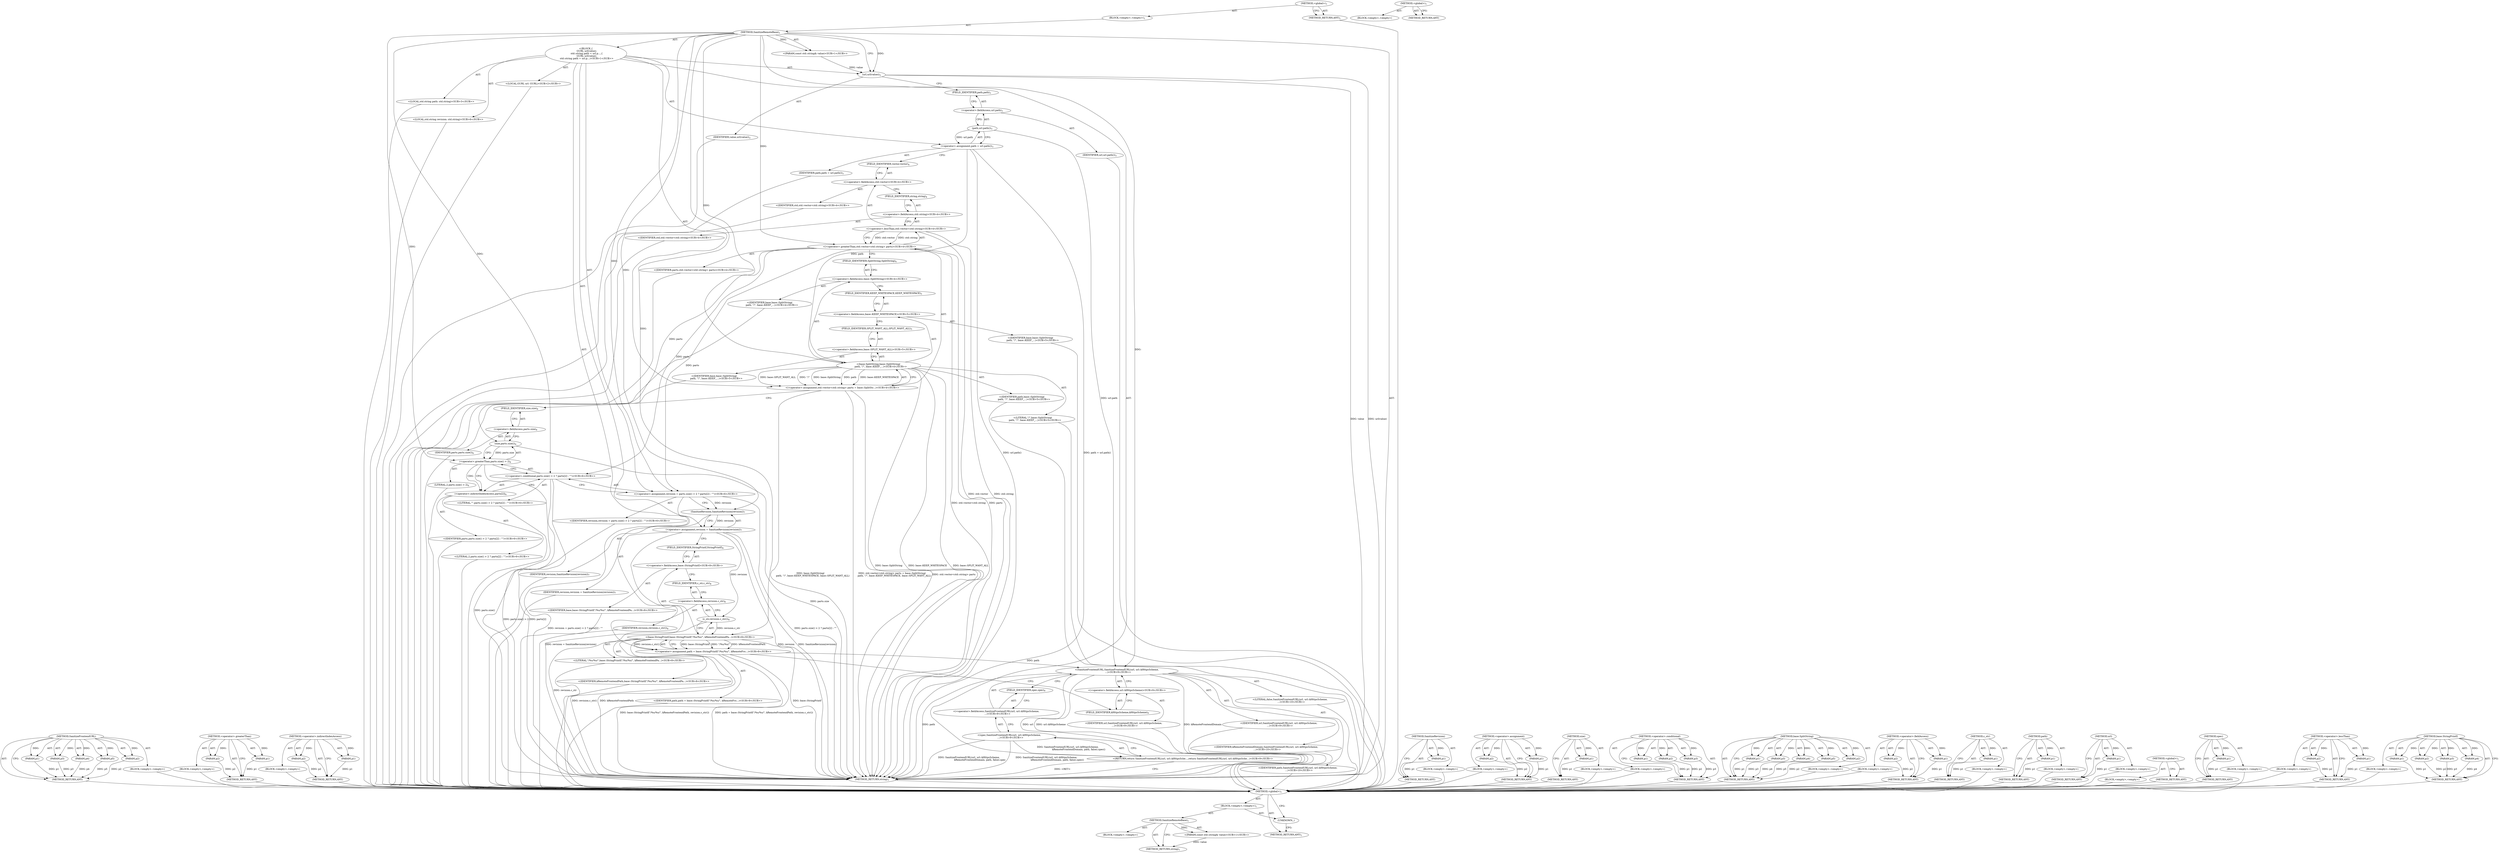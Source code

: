 digraph "&lt;global&gt;" {
vulnerable_186 [label=<(METHOD,SanitizeFrontendURL)>];
vulnerable_187 [label=<(PARAM,p1)>];
vulnerable_188 [label=<(PARAM,p2)>];
vulnerable_189 [label=<(PARAM,p3)>];
vulnerable_190 [label=<(PARAM,p4)>];
vulnerable_191 [label=<(PARAM,p5)>];
vulnerable_192 [label=<(BLOCK,&lt;empty&gt;,&lt;empty&gt;)>];
vulnerable_193 [label=<(METHOD_RETURN,ANY)>];
vulnerable_134 [label=<(METHOD,&lt;operator&gt;.greaterThan)>];
vulnerable_135 [label=<(PARAM,p1)>];
vulnerable_136 [label=<(PARAM,p2)>];
vulnerable_137 [label=<(BLOCK,&lt;empty&gt;,&lt;empty&gt;)>];
vulnerable_138 [label=<(METHOD_RETURN,ANY)>];
vulnerable_162 [label=<(METHOD,&lt;operator&gt;.indirectIndexAccess)>];
vulnerable_163 [label=<(PARAM,p1)>];
vulnerable_164 [label=<(PARAM,p2)>];
vulnerable_165 [label=<(BLOCK,&lt;empty&gt;,&lt;empty&gt;)>];
vulnerable_166 [label=<(METHOD_RETURN,ANY)>];
vulnerable_6 [label=<(METHOD,&lt;global&gt;)<SUB>1</SUB>>];
vulnerable_7 [label=<(BLOCK,&lt;empty&gt;,&lt;empty&gt;)<SUB>1</SUB>>];
vulnerable_8 [label=<(METHOD,SanitizeRemoteBase)<SUB>1</SUB>>];
vulnerable_9 [label="<(PARAM,const std::string&amp; value)<SUB>1</SUB>>"];
vulnerable_10 [label="<(BLOCK,{
  GURL url(value);
  std::string path = url.p...,{
  GURL url(value);
  std::string path = url.p...)<SUB>1</SUB>>"];
vulnerable_11 [label="<(LOCAL,GURL url: GURL)<SUB>2</SUB>>"];
vulnerable_12 [label=<(url,url(value))<SUB>2</SUB>>];
vulnerable_13 [label=<(IDENTIFIER,value,url(value))<SUB>2</SUB>>];
vulnerable_14 [label="<(LOCAL,std.string path: std.string)<SUB>3</SUB>>"];
vulnerable_15 [label=<(&lt;operator&gt;.assignment,path = url.path())<SUB>3</SUB>>];
vulnerable_16 [label=<(IDENTIFIER,path,path = url.path())<SUB>3</SUB>>];
vulnerable_17 [label=<(path,url.path())<SUB>3</SUB>>];
vulnerable_18 [label=<(&lt;operator&gt;.fieldAccess,url.path)<SUB>3</SUB>>];
vulnerable_19 [label=<(IDENTIFIER,url,url.path())<SUB>3</SUB>>];
vulnerable_20 [label=<(FIELD_IDENTIFIER,path,path)<SUB>3</SUB>>];
vulnerable_21 [label="<(&lt;operator&gt;.assignment,std::vector&lt;std::string&gt; parts = base::SplitStr...)<SUB>4</SUB>>"];
vulnerable_22 [label="<(&lt;operator&gt;.greaterThan,std::vector&lt;std::string&gt; parts)<SUB>4</SUB>>"];
vulnerable_23 [label="<(&lt;operator&gt;.lessThan,std::vector&lt;std::string)<SUB>4</SUB>>"];
vulnerable_24 [label="<(&lt;operator&gt;.fieldAccess,std::vector)<SUB>4</SUB>>"];
vulnerable_25 [label="<(IDENTIFIER,std,std::vector&lt;std::string)<SUB>4</SUB>>"];
vulnerable_26 [label=<(FIELD_IDENTIFIER,vector,vector)<SUB>4</SUB>>];
vulnerable_27 [label="<(&lt;operator&gt;.fieldAccess,std::string)<SUB>4</SUB>>"];
vulnerable_28 [label="<(IDENTIFIER,std,std::vector&lt;std::string)<SUB>4</SUB>>"];
vulnerable_29 [label=<(FIELD_IDENTIFIER,string,string)<SUB>4</SUB>>];
vulnerable_30 [label="<(IDENTIFIER,parts,std::vector&lt;std::string&gt; parts)<SUB>4</SUB>>"];
vulnerable_31 [label="<(base.SplitString,base::SplitString(
      path, &quot;/&quot;, base::KEEP_...)<SUB>4</SUB>>"];
vulnerable_32 [label="<(&lt;operator&gt;.fieldAccess,base::SplitString)<SUB>4</SUB>>"];
vulnerable_33 [label="<(IDENTIFIER,base,base::SplitString(
      path, &quot;/&quot;, base::KEEP_...)<SUB>4</SUB>>"];
vulnerable_34 [label=<(FIELD_IDENTIFIER,SplitString,SplitString)<SUB>4</SUB>>];
vulnerable_35 [label="<(IDENTIFIER,path,base::SplitString(
      path, &quot;/&quot;, base::KEEP_...)<SUB>5</SUB>>"];
vulnerable_36 [label="<(LITERAL,&quot;/&quot;,base::SplitString(
      path, &quot;/&quot;, base::KEEP_...)<SUB>5</SUB>>"];
vulnerable_37 [label="<(&lt;operator&gt;.fieldAccess,base::KEEP_WHITESPACE)<SUB>5</SUB>>"];
vulnerable_38 [label="<(IDENTIFIER,base,base::SplitString(
      path, &quot;/&quot;, base::KEEP_...)<SUB>5</SUB>>"];
vulnerable_39 [label=<(FIELD_IDENTIFIER,KEEP_WHITESPACE,KEEP_WHITESPACE)<SUB>5</SUB>>];
vulnerable_40 [label="<(&lt;operator&gt;.fieldAccess,base::SPLIT_WANT_ALL)<SUB>5</SUB>>"];
vulnerable_41 [label="<(IDENTIFIER,base,base::SplitString(
      path, &quot;/&quot;, base::KEEP_...)<SUB>5</SUB>>"];
vulnerable_42 [label=<(FIELD_IDENTIFIER,SPLIT_WANT_ALL,SPLIT_WANT_ALL)<SUB>5</SUB>>];
vulnerable_43 [label="<(LOCAL,std.string revision: std.string)<SUB>6</SUB>>"];
vulnerable_44 [label="<(&lt;operator&gt;.assignment,revision = parts.size() &gt; 2 ? parts[2] : &quot;&quot;)<SUB>6</SUB>>"];
vulnerable_45 [label="<(IDENTIFIER,revision,revision = parts.size() &gt; 2 ? parts[2] : &quot;&quot;)<SUB>6</SUB>>"];
vulnerable_46 [label="<(&lt;operator&gt;.conditional,parts.size() &gt; 2 ? parts[2] : &quot;&quot;)<SUB>6</SUB>>"];
vulnerable_47 [label=<(&lt;operator&gt;.greaterThan,parts.size() &gt; 2)<SUB>6</SUB>>];
vulnerable_48 [label=<(size,parts.size())<SUB>6</SUB>>];
vulnerable_49 [label=<(&lt;operator&gt;.fieldAccess,parts.size)<SUB>6</SUB>>];
vulnerable_50 [label=<(IDENTIFIER,parts,parts.size())<SUB>6</SUB>>];
vulnerable_51 [label=<(FIELD_IDENTIFIER,size,size)<SUB>6</SUB>>];
vulnerable_52 [label=<(LITERAL,2,parts.size() &gt; 2)<SUB>6</SUB>>];
vulnerable_53 [label=<(&lt;operator&gt;.indirectIndexAccess,parts[2])<SUB>6</SUB>>];
vulnerable_54 [label="<(IDENTIFIER,parts,parts.size() &gt; 2 ? parts[2] : &quot;&quot;)<SUB>6</SUB>>"];
vulnerable_55 [label="<(LITERAL,2,parts.size() &gt; 2 ? parts[2] : &quot;&quot;)<SUB>6</SUB>>"];
vulnerable_56 [label="<(LITERAL,&quot;&quot;,parts.size() &gt; 2 ? parts[2] : &quot;&quot;)<SUB>6</SUB>>"];
vulnerable_57 [label=<(&lt;operator&gt;.assignment,revision = SanitizeRevision(revision))<SUB>7</SUB>>];
vulnerable_58 [label=<(IDENTIFIER,revision,revision = SanitizeRevision(revision))<SUB>7</SUB>>];
vulnerable_59 [label=<(SanitizeRevision,SanitizeRevision(revision))<SUB>7</SUB>>];
vulnerable_60 [label=<(IDENTIFIER,revision,SanitizeRevision(revision))<SUB>7</SUB>>];
vulnerable_61 [label="<(&lt;operator&gt;.assignment,path = base::StringPrintf(&quot;/%s/%s/&quot;, kRemoteFro...)<SUB>8</SUB>>"];
vulnerable_62 [label="<(IDENTIFIER,path,path = base::StringPrintf(&quot;/%s/%s/&quot;, kRemoteFro...)<SUB>8</SUB>>"];
vulnerable_63 [label="<(base.StringPrintf,base::StringPrintf(&quot;/%s/%s/&quot;, kRemoteFrontendPa...)<SUB>8</SUB>>"];
vulnerable_64 [label="<(&lt;operator&gt;.fieldAccess,base::StringPrintf)<SUB>8</SUB>>"];
vulnerable_65 [label="<(IDENTIFIER,base,base::StringPrintf(&quot;/%s/%s/&quot;, kRemoteFrontendPa...)<SUB>8</SUB>>"];
vulnerable_66 [label=<(FIELD_IDENTIFIER,StringPrintf,StringPrintf)<SUB>8</SUB>>];
vulnerable_67 [label="<(LITERAL,&quot;/%s/%s/&quot;,base::StringPrintf(&quot;/%s/%s/&quot;, kRemoteFrontendPa...)<SUB>8</SUB>>"];
vulnerable_68 [label="<(IDENTIFIER,kRemoteFrontendPath,base::StringPrintf(&quot;/%s/%s/&quot;, kRemoteFrontendPa...)<SUB>8</SUB>>"];
vulnerable_69 [label=<(c_str,revision.c_str())<SUB>8</SUB>>];
vulnerable_70 [label=<(&lt;operator&gt;.fieldAccess,revision.c_str)<SUB>8</SUB>>];
vulnerable_71 [label=<(IDENTIFIER,revision,revision.c_str())<SUB>8</SUB>>];
vulnerable_72 [label=<(FIELD_IDENTIFIER,c_str,c_str)<SUB>8</SUB>>];
vulnerable_73 [label="<(RETURN,return SanitizeFrontendURL(url, url::kHttpsSche...,return SanitizeFrontendURL(url, url::kHttpsSche...)<SUB>9</SUB>>"];
vulnerable_74 [label="<(spec,SanitizeFrontendURL(url, url::kHttpsScheme,
   ...)<SUB>9</SUB>>"];
vulnerable_75 [label="<(&lt;operator&gt;.fieldAccess,SanitizeFrontendURL(url, url::kHttpsScheme,
   ...)<SUB>9</SUB>>"];
vulnerable_76 [label="<(SanitizeFrontendURL,SanitizeFrontendURL(url, url::kHttpsScheme,
   ...)<SUB>9</SUB>>"];
vulnerable_77 [label="<(IDENTIFIER,url,SanitizeFrontendURL(url, url::kHttpsScheme,
   ...)<SUB>9</SUB>>"];
vulnerable_78 [label="<(&lt;operator&gt;.fieldAccess,url::kHttpsScheme)<SUB>9</SUB>>"];
vulnerable_79 [label="<(IDENTIFIER,url,SanitizeFrontendURL(url, url::kHttpsScheme,
   ...)<SUB>9</SUB>>"];
vulnerable_80 [label=<(FIELD_IDENTIFIER,kHttpsScheme,kHttpsScheme)<SUB>9</SUB>>];
vulnerable_81 [label="<(IDENTIFIER,kRemoteFrontendDomain,SanitizeFrontendURL(url, url::kHttpsScheme,
   ...)<SUB>10</SUB>>"];
vulnerable_82 [label="<(IDENTIFIER,path,SanitizeFrontendURL(url, url::kHttpsScheme,
   ...)<SUB>10</SUB>>"];
vulnerable_83 [label="<(LITERAL,false,SanitizeFrontendURL(url, url::kHttpsScheme,
   ...)<SUB>10</SUB>>"];
vulnerable_84 [label=<(FIELD_IDENTIFIER,spec,spec)<SUB>9</SUB>>];
vulnerable_85 [label=<(METHOD_RETURN,string)<SUB>1</SUB>>];
vulnerable_87 [label=<(METHOD_RETURN,ANY)<SUB>1</SUB>>];
vulnerable_167 [label=<(METHOD,SanitizeRevision)>];
vulnerable_168 [label=<(PARAM,p1)>];
vulnerable_169 [label=<(BLOCK,&lt;empty&gt;,&lt;empty&gt;)>];
vulnerable_170 [label=<(METHOD_RETURN,ANY)>];
vulnerable_120 [label=<(METHOD,&lt;operator&gt;.assignment)>];
vulnerable_121 [label=<(PARAM,p1)>];
vulnerable_122 [label=<(PARAM,p2)>];
vulnerable_123 [label=<(BLOCK,&lt;empty&gt;,&lt;empty&gt;)>];
vulnerable_124 [label=<(METHOD_RETURN,ANY)>];
vulnerable_158 [label=<(METHOD,size)>];
vulnerable_159 [label=<(PARAM,p1)>];
vulnerable_160 [label=<(BLOCK,&lt;empty&gt;,&lt;empty&gt;)>];
vulnerable_161 [label=<(METHOD_RETURN,ANY)>];
vulnerable_152 [label=<(METHOD,&lt;operator&gt;.conditional)>];
vulnerable_153 [label=<(PARAM,p1)>];
vulnerable_154 [label=<(PARAM,p2)>];
vulnerable_155 [label=<(PARAM,p3)>];
vulnerable_156 [label=<(BLOCK,&lt;empty&gt;,&lt;empty&gt;)>];
vulnerable_157 [label=<(METHOD_RETURN,ANY)>];
vulnerable_144 [label=<(METHOD,base.SplitString)>];
vulnerable_145 [label=<(PARAM,p1)>];
vulnerable_146 [label=<(PARAM,p2)>];
vulnerable_147 [label=<(PARAM,p3)>];
vulnerable_148 [label=<(PARAM,p4)>];
vulnerable_149 [label=<(PARAM,p5)>];
vulnerable_150 [label=<(BLOCK,&lt;empty&gt;,&lt;empty&gt;)>];
vulnerable_151 [label=<(METHOD_RETURN,ANY)>];
vulnerable_129 [label=<(METHOD,&lt;operator&gt;.fieldAccess)>];
vulnerable_130 [label=<(PARAM,p1)>];
vulnerable_131 [label=<(PARAM,p2)>];
vulnerable_132 [label=<(BLOCK,&lt;empty&gt;,&lt;empty&gt;)>];
vulnerable_133 [label=<(METHOD_RETURN,ANY)>];
vulnerable_178 [label=<(METHOD,c_str)>];
vulnerable_179 [label=<(PARAM,p1)>];
vulnerable_180 [label=<(BLOCK,&lt;empty&gt;,&lt;empty&gt;)>];
vulnerable_181 [label=<(METHOD_RETURN,ANY)>];
vulnerable_125 [label=<(METHOD,path)>];
vulnerable_126 [label=<(PARAM,p1)>];
vulnerable_127 [label=<(BLOCK,&lt;empty&gt;,&lt;empty&gt;)>];
vulnerable_128 [label=<(METHOD_RETURN,ANY)>];
vulnerable_116 [label=<(METHOD,url)>];
vulnerable_117 [label=<(PARAM,p1)>];
vulnerable_118 [label=<(BLOCK,&lt;empty&gt;,&lt;empty&gt;)>];
vulnerable_119 [label=<(METHOD_RETURN,ANY)>];
vulnerable_110 [label=<(METHOD,&lt;global&gt;)<SUB>1</SUB>>];
vulnerable_111 [label=<(BLOCK,&lt;empty&gt;,&lt;empty&gt;)>];
vulnerable_112 [label=<(METHOD_RETURN,ANY)>];
vulnerable_182 [label=<(METHOD,spec)>];
vulnerable_183 [label=<(PARAM,p1)>];
vulnerable_184 [label=<(BLOCK,&lt;empty&gt;,&lt;empty&gt;)>];
vulnerable_185 [label=<(METHOD_RETURN,ANY)>];
vulnerable_139 [label=<(METHOD,&lt;operator&gt;.lessThan)>];
vulnerable_140 [label=<(PARAM,p1)>];
vulnerable_141 [label=<(PARAM,p2)>];
vulnerable_142 [label=<(BLOCK,&lt;empty&gt;,&lt;empty&gt;)>];
vulnerable_143 [label=<(METHOD_RETURN,ANY)>];
vulnerable_171 [label=<(METHOD,base.StringPrintf)>];
vulnerable_172 [label=<(PARAM,p1)>];
vulnerable_173 [label=<(PARAM,p2)>];
vulnerable_174 [label=<(PARAM,p3)>];
vulnerable_175 [label=<(PARAM,p4)>];
vulnerable_176 [label=<(BLOCK,&lt;empty&gt;,&lt;empty&gt;)>];
vulnerable_177 [label=<(METHOD_RETURN,ANY)>];
fixed_6 [label=<(METHOD,&lt;global&gt;)<SUB>1</SUB>>];
fixed_7 [label=<(BLOCK,&lt;empty&gt;,&lt;empty&gt;)<SUB>1</SUB>>];
fixed_8 [label=<(METHOD,SanitizeRemoteBase)<SUB>1</SUB>>];
fixed_9 [label="<(PARAM,const std::string&amp; value)<SUB>1</SUB>>"];
fixed_10 [label=<(BLOCK,&lt;empty&gt;,&lt;empty&gt;)>];
fixed_11 [label=<(METHOD_RETURN,string)<SUB>1</SUB>>];
fixed_13 [label=<(UNKNOWN,,)>];
fixed_14 [label=<(METHOD_RETURN,ANY)<SUB>1</SUB>>];
fixed_25 [label=<(METHOD,&lt;global&gt;)<SUB>1</SUB>>];
fixed_26 [label=<(BLOCK,&lt;empty&gt;,&lt;empty&gt;)>];
fixed_27 [label=<(METHOD_RETURN,ANY)>];
vulnerable_186 -> vulnerable_187  [key=0, label="AST: "];
vulnerable_186 -> vulnerable_187  [key=1, label="DDG: "];
vulnerable_186 -> vulnerable_192  [key=0, label="AST: "];
vulnerable_186 -> vulnerable_188  [key=0, label="AST: "];
vulnerable_186 -> vulnerable_188  [key=1, label="DDG: "];
vulnerable_186 -> vulnerable_193  [key=0, label="AST: "];
vulnerable_186 -> vulnerable_193  [key=1, label="CFG: "];
vulnerable_186 -> vulnerable_189  [key=0, label="AST: "];
vulnerable_186 -> vulnerable_189  [key=1, label="DDG: "];
vulnerable_186 -> vulnerable_190  [key=0, label="AST: "];
vulnerable_186 -> vulnerable_190  [key=1, label="DDG: "];
vulnerable_186 -> vulnerable_191  [key=0, label="AST: "];
vulnerable_186 -> vulnerable_191  [key=1, label="DDG: "];
vulnerable_187 -> vulnerable_193  [key=0, label="DDG: p1"];
vulnerable_188 -> vulnerable_193  [key=0, label="DDG: p2"];
vulnerable_189 -> vulnerable_193  [key=0, label="DDG: p3"];
vulnerable_190 -> vulnerable_193  [key=0, label="DDG: p4"];
vulnerable_191 -> vulnerable_193  [key=0, label="DDG: p5"];
vulnerable_192 -> fixed_6  [key=0];
vulnerable_193 -> fixed_6  [key=0];
vulnerable_134 -> vulnerable_135  [key=0, label="AST: "];
vulnerable_134 -> vulnerable_135  [key=1, label="DDG: "];
vulnerable_134 -> vulnerable_137  [key=0, label="AST: "];
vulnerable_134 -> vulnerable_136  [key=0, label="AST: "];
vulnerable_134 -> vulnerable_136  [key=1, label="DDG: "];
vulnerable_134 -> vulnerable_138  [key=0, label="AST: "];
vulnerable_134 -> vulnerable_138  [key=1, label="CFG: "];
vulnerable_135 -> vulnerable_138  [key=0, label="DDG: p1"];
vulnerable_136 -> vulnerable_138  [key=0, label="DDG: p2"];
vulnerable_137 -> fixed_6  [key=0];
vulnerable_138 -> fixed_6  [key=0];
vulnerable_162 -> vulnerable_163  [key=0, label="AST: "];
vulnerable_162 -> vulnerable_163  [key=1, label="DDG: "];
vulnerable_162 -> vulnerable_165  [key=0, label="AST: "];
vulnerable_162 -> vulnerable_164  [key=0, label="AST: "];
vulnerable_162 -> vulnerable_164  [key=1, label="DDG: "];
vulnerable_162 -> vulnerable_166  [key=0, label="AST: "];
vulnerable_162 -> vulnerable_166  [key=1, label="CFG: "];
vulnerable_163 -> vulnerable_166  [key=0, label="DDG: p1"];
vulnerable_164 -> vulnerable_166  [key=0, label="DDG: p2"];
vulnerable_165 -> fixed_6  [key=0];
vulnerable_166 -> fixed_6  [key=0];
vulnerable_6 -> vulnerable_7  [key=0, label="AST: "];
vulnerable_6 -> vulnerable_87  [key=0, label="AST: "];
vulnerable_6 -> vulnerable_87  [key=1, label="CFG: "];
vulnerable_7 -> vulnerable_8  [key=0, label="AST: "];
vulnerable_8 -> vulnerable_9  [key=0, label="AST: "];
vulnerable_8 -> vulnerable_9  [key=1, label="DDG: "];
vulnerable_8 -> vulnerable_10  [key=0, label="AST: "];
vulnerable_8 -> vulnerable_85  [key=0, label="AST: "];
vulnerable_8 -> vulnerable_12  [key=0, label="CFG: "];
vulnerable_8 -> vulnerable_12  [key=1, label="DDG: "];
vulnerable_8 -> vulnerable_44  [key=0, label="DDG: "];
vulnerable_8 -> vulnerable_22  [key=0, label="DDG: "];
vulnerable_8 -> vulnerable_31  [key=0, label="DDG: "];
vulnerable_8 -> vulnerable_46  [key=0, label="DDG: "];
vulnerable_8 -> vulnerable_59  [key=0, label="DDG: "];
vulnerable_8 -> vulnerable_63  [key=0, label="DDG: "];
vulnerable_8 -> vulnerable_47  [key=0, label="DDG: "];
vulnerable_8 -> vulnerable_76  [key=0, label="DDG: "];
vulnerable_9 -> vulnerable_12  [key=0, label="DDG: value"];
vulnerable_10 -> vulnerable_11  [key=0, label="AST: "];
vulnerable_10 -> vulnerable_12  [key=0, label="AST: "];
vulnerable_10 -> vulnerable_14  [key=0, label="AST: "];
vulnerable_10 -> vulnerable_15  [key=0, label="AST: "];
vulnerable_10 -> vulnerable_21  [key=0, label="AST: "];
vulnerable_10 -> vulnerable_43  [key=0, label="AST: "];
vulnerable_10 -> vulnerable_44  [key=0, label="AST: "];
vulnerable_10 -> vulnerable_57  [key=0, label="AST: "];
vulnerable_10 -> vulnerable_61  [key=0, label="AST: "];
vulnerable_10 -> vulnerable_73  [key=0, label="AST: "];
vulnerable_11 -> fixed_6  [key=0];
vulnerable_12 -> vulnerable_13  [key=0, label="AST: "];
vulnerable_12 -> vulnerable_20  [key=0, label="CFG: "];
vulnerable_12 -> vulnerable_85  [key=0, label="DDG: value"];
vulnerable_12 -> vulnerable_85  [key=1, label="DDG: url(value)"];
vulnerable_13 -> fixed_6  [key=0];
vulnerable_14 -> fixed_6  [key=0];
vulnerable_15 -> vulnerable_16  [key=0, label="AST: "];
vulnerable_15 -> vulnerable_17  [key=0, label="AST: "];
vulnerable_15 -> vulnerable_26  [key=0, label="CFG: "];
vulnerable_15 -> vulnerable_85  [key=0, label="DDG: url.path()"];
vulnerable_15 -> vulnerable_85  [key=1, label="DDG: path = url.path()"];
vulnerable_15 -> vulnerable_31  [key=0, label="DDG: path"];
vulnerable_16 -> fixed_6  [key=0];
vulnerable_17 -> vulnerable_18  [key=0, label="AST: "];
vulnerable_17 -> vulnerable_15  [key=0, label="CFG: "];
vulnerable_17 -> vulnerable_15  [key=1, label="DDG: url.path"];
vulnerable_17 -> vulnerable_76  [key=0, label="DDG: url.path"];
vulnerable_18 -> vulnerable_19  [key=0, label="AST: "];
vulnerable_18 -> vulnerable_20  [key=0, label="AST: "];
vulnerable_18 -> vulnerable_17  [key=0, label="CFG: "];
vulnerable_19 -> fixed_6  [key=0];
vulnerable_20 -> vulnerable_18  [key=0, label="CFG: "];
vulnerable_21 -> vulnerable_22  [key=0, label="AST: "];
vulnerable_21 -> vulnerable_31  [key=0, label="AST: "];
vulnerable_21 -> vulnerable_51  [key=0, label="CFG: "];
vulnerable_21 -> vulnerable_85  [key=0, label="DDG: std::vector&lt;std::string&gt; parts"];
vulnerable_21 -> vulnerable_85  [key=1, label="DDG: base::SplitString(
      path, &quot;/&quot;, base::KEEP_WHITESPACE, base::SPLIT_WANT_ALL)"];
vulnerable_21 -> vulnerable_85  [key=2, label="DDG: std::vector&lt;std::string&gt; parts = base::SplitString(
      path, &quot;/&quot;, base::KEEP_WHITESPACE, base::SPLIT_WANT_ALL)"];
vulnerable_22 -> vulnerable_23  [key=0, label="AST: "];
vulnerable_22 -> vulnerable_30  [key=0, label="AST: "];
vulnerable_22 -> vulnerable_34  [key=0, label="CFG: "];
vulnerable_22 -> vulnerable_85  [key=0, label="DDG: std::vector&lt;std::string"];
vulnerable_22 -> vulnerable_85  [key=1, label="DDG: parts"];
vulnerable_22 -> vulnerable_44  [key=0, label="DDG: parts"];
vulnerable_22 -> vulnerable_46  [key=0, label="DDG: parts"];
vulnerable_22 -> vulnerable_48  [key=0, label="DDG: parts"];
vulnerable_23 -> vulnerable_24  [key=0, label="AST: "];
vulnerable_23 -> vulnerable_27  [key=0, label="AST: "];
vulnerable_23 -> vulnerable_22  [key=0, label="CFG: "];
vulnerable_23 -> vulnerable_22  [key=1, label="DDG: std::vector"];
vulnerable_23 -> vulnerable_22  [key=2, label="DDG: std::string"];
vulnerable_23 -> vulnerable_85  [key=0, label="DDG: std::vector"];
vulnerable_23 -> vulnerable_85  [key=1, label="DDG: std::string"];
vulnerable_24 -> vulnerable_25  [key=0, label="AST: "];
vulnerable_24 -> vulnerable_26  [key=0, label="AST: "];
vulnerable_24 -> vulnerable_29  [key=0, label="CFG: "];
vulnerable_25 -> fixed_6  [key=0];
vulnerable_26 -> vulnerable_24  [key=0, label="CFG: "];
vulnerable_27 -> vulnerable_28  [key=0, label="AST: "];
vulnerable_27 -> vulnerable_29  [key=0, label="AST: "];
vulnerable_27 -> vulnerable_23  [key=0, label="CFG: "];
vulnerable_28 -> fixed_6  [key=0];
vulnerable_29 -> vulnerable_27  [key=0, label="CFG: "];
vulnerable_30 -> fixed_6  [key=0];
vulnerable_31 -> vulnerable_32  [key=0, label="AST: "];
vulnerable_31 -> vulnerable_35  [key=0, label="AST: "];
vulnerable_31 -> vulnerable_36  [key=0, label="AST: "];
vulnerable_31 -> vulnerable_37  [key=0, label="AST: "];
vulnerable_31 -> vulnerable_40  [key=0, label="AST: "];
vulnerable_31 -> vulnerable_21  [key=0, label="CFG: "];
vulnerable_31 -> vulnerable_21  [key=1, label="DDG: base::SPLIT_WANT_ALL"];
vulnerable_31 -> vulnerable_21  [key=2, label="DDG: &quot;/&quot;"];
vulnerable_31 -> vulnerable_21  [key=3, label="DDG: base::SplitString"];
vulnerable_31 -> vulnerable_21  [key=4, label="DDG: base::KEEP_WHITESPACE"];
vulnerable_31 -> vulnerable_21  [key=5, label="DDG: path"];
vulnerable_31 -> vulnerable_85  [key=0, label="DDG: base::SplitString"];
vulnerable_31 -> vulnerable_85  [key=1, label="DDG: base::KEEP_WHITESPACE"];
vulnerable_31 -> vulnerable_85  [key=2, label="DDG: base::SPLIT_WANT_ALL"];
vulnerable_32 -> vulnerable_33  [key=0, label="AST: "];
vulnerable_32 -> vulnerable_34  [key=0, label="AST: "];
vulnerable_32 -> vulnerable_39  [key=0, label="CFG: "];
vulnerable_33 -> fixed_6  [key=0];
vulnerable_34 -> vulnerable_32  [key=0, label="CFG: "];
vulnerable_35 -> fixed_6  [key=0];
vulnerable_36 -> fixed_6  [key=0];
vulnerable_37 -> vulnerable_38  [key=0, label="AST: "];
vulnerable_37 -> vulnerable_39  [key=0, label="AST: "];
vulnerable_37 -> vulnerable_42  [key=0, label="CFG: "];
vulnerable_38 -> fixed_6  [key=0];
vulnerable_39 -> vulnerable_37  [key=0, label="CFG: "];
vulnerable_40 -> vulnerable_41  [key=0, label="AST: "];
vulnerable_40 -> vulnerable_42  [key=0, label="AST: "];
vulnerable_40 -> vulnerable_31  [key=0, label="CFG: "];
vulnerable_41 -> fixed_6  [key=0];
vulnerable_42 -> vulnerable_40  [key=0, label="CFG: "];
vulnerable_43 -> fixed_6  [key=0];
vulnerable_44 -> vulnerable_45  [key=0, label="AST: "];
vulnerable_44 -> vulnerable_46  [key=0, label="AST: "];
vulnerable_44 -> vulnerable_59  [key=0, label="CFG: "];
vulnerable_44 -> vulnerable_59  [key=1, label="DDG: revision"];
vulnerable_44 -> vulnerable_85  [key=0, label="DDG: parts.size() &gt; 2 ? parts[2] : &quot;&quot;"];
vulnerable_44 -> vulnerable_85  [key=1, label="DDG: revision = parts.size() &gt; 2 ? parts[2] : &quot;&quot;"];
vulnerable_45 -> fixed_6  [key=0];
vulnerable_46 -> vulnerable_47  [key=0, label="AST: "];
vulnerable_46 -> vulnerable_53  [key=0, label="AST: "];
vulnerable_46 -> vulnerable_56  [key=0, label="AST: "];
vulnerable_46 -> vulnerable_44  [key=0, label="CFG: "];
vulnerable_46 -> vulnerable_85  [key=0, label="DDG: parts.size() &gt; 2"];
vulnerable_46 -> vulnerable_85  [key=1, label="DDG: parts[2]"];
vulnerable_47 -> vulnerable_48  [key=0, label="AST: "];
vulnerable_47 -> vulnerable_52  [key=0, label="AST: "];
vulnerable_47 -> vulnerable_53  [key=0, label="CFG: "];
vulnerable_47 -> vulnerable_53  [key=1, label="CDG: "];
vulnerable_47 -> vulnerable_46  [key=0, label="CFG: "];
vulnerable_47 -> vulnerable_85  [key=0, label="DDG: parts.size()"];
vulnerable_48 -> vulnerable_49  [key=0, label="AST: "];
vulnerable_48 -> vulnerable_47  [key=0, label="CFG: "];
vulnerable_48 -> vulnerable_47  [key=1, label="DDG: parts.size"];
vulnerable_48 -> vulnerable_85  [key=0, label="DDG: parts.size"];
vulnerable_49 -> vulnerable_50  [key=0, label="AST: "];
vulnerable_49 -> vulnerable_51  [key=0, label="AST: "];
vulnerable_49 -> vulnerable_48  [key=0, label="CFG: "];
vulnerable_50 -> fixed_6  [key=0];
vulnerable_51 -> vulnerable_49  [key=0, label="CFG: "];
vulnerable_52 -> fixed_6  [key=0];
vulnerable_53 -> vulnerable_54  [key=0, label="AST: "];
vulnerable_53 -> vulnerable_55  [key=0, label="AST: "];
vulnerable_53 -> vulnerable_46  [key=0, label="CFG: "];
vulnerable_54 -> fixed_6  [key=0];
vulnerable_55 -> fixed_6  [key=0];
vulnerable_56 -> fixed_6  [key=0];
vulnerable_57 -> vulnerable_58  [key=0, label="AST: "];
vulnerable_57 -> vulnerable_59  [key=0, label="AST: "];
vulnerable_57 -> vulnerable_66  [key=0, label="CFG: "];
vulnerable_57 -> vulnerable_85  [key=0, label="DDG: revision"];
vulnerable_57 -> vulnerable_85  [key=1, label="DDG: SanitizeRevision(revision)"];
vulnerable_57 -> vulnerable_85  [key=2, label="DDG: revision = SanitizeRevision(revision)"];
vulnerable_57 -> vulnerable_69  [key=0, label="DDG: revision"];
vulnerable_58 -> fixed_6  [key=0];
vulnerable_59 -> vulnerable_60  [key=0, label="AST: "];
vulnerable_59 -> vulnerable_57  [key=0, label="CFG: "];
vulnerable_59 -> vulnerable_57  [key=1, label="DDG: revision"];
vulnerable_60 -> fixed_6  [key=0];
vulnerable_61 -> vulnerable_62  [key=0, label="AST: "];
vulnerable_61 -> vulnerable_63  [key=0, label="AST: "];
vulnerable_61 -> vulnerable_80  [key=0, label="CFG: "];
vulnerable_61 -> vulnerable_85  [key=0, label="DDG: base::StringPrintf(&quot;/%s/%s/&quot;, kRemoteFrontendPath, revision.c_str())"];
vulnerable_61 -> vulnerable_85  [key=1, label="DDG: path = base::StringPrintf(&quot;/%s/%s/&quot;, kRemoteFrontendPath, revision.c_str())"];
vulnerable_61 -> vulnerable_76  [key=0, label="DDG: path"];
vulnerable_62 -> fixed_6  [key=0];
vulnerable_63 -> vulnerable_64  [key=0, label="AST: "];
vulnerable_63 -> vulnerable_67  [key=0, label="AST: "];
vulnerable_63 -> vulnerable_68  [key=0, label="AST: "];
vulnerable_63 -> vulnerable_69  [key=0, label="AST: "];
vulnerable_63 -> vulnerable_61  [key=0, label="CFG: "];
vulnerable_63 -> vulnerable_61  [key=1, label="DDG: base::StringPrintf"];
vulnerable_63 -> vulnerable_61  [key=2, label="DDG: &quot;/%s/%s/&quot;"];
vulnerable_63 -> vulnerable_61  [key=3, label="DDG: kRemoteFrontendPath"];
vulnerable_63 -> vulnerable_61  [key=4, label="DDG: revision.c_str()"];
vulnerable_63 -> vulnerable_85  [key=0, label="DDG: base::StringPrintf"];
vulnerable_63 -> vulnerable_85  [key=1, label="DDG: revision.c_str()"];
vulnerable_63 -> vulnerable_85  [key=2, label="DDG: kRemoteFrontendPath"];
vulnerable_64 -> vulnerable_65  [key=0, label="AST: "];
vulnerable_64 -> vulnerable_66  [key=0, label="AST: "];
vulnerable_64 -> vulnerable_72  [key=0, label="CFG: "];
vulnerable_65 -> fixed_6  [key=0];
vulnerable_66 -> vulnerable_64  [key=0, label="CFG: "];
vulnerable_67 -> fixed_6  [key=0];
vulnerable_68 -> fixed_6  [key=0];
vulnerable_69 -> vulnerable_70  [key=0, label="AST: "];
vulnerable_69 -> vulnerable_63  [key=0, label="CFG: "];
vulnerable_69 -> vulnerable_63  [key=1, label="DDG: revision.c_str"];
vulnerable_69 -> vulnerable_85  [key=0, label="DDG: revision.c_str"];
vulnerable_70 -> vulnerable_71  [key=0, label="AST: "];
vulnerable_70 -> vulnerable_72  [key=0, label="AST: "];
vulnerable_70 -> vulnerable_69  [key=0, label="CFG: "];
vulnerable_71 -> fixed_6  [key=0];
vulnerable_72 -> vulnerable_70  [key=0, label="CFG: "];
vulnerable_73 -> vulnerable_74  [key=0, label="AST: "];
vulnerable_73 -> vulnerable_85  [key=0, label="CFG: "];
vulnerable_73 -> vulnerable_85  [key=1, label="DDG: &lt;RET&gt;"];
vulnerable_74 -> vulnerable_75  [key=0, label="AST: "];
vulnerable_74 -> vulnerable_73  [key=0, label="CFG: "];
vulnerable_74 -> vulnerable_73  [key=1, label="DDG: SanitizeFrontendURL(url, url::kHttpsScheme,
                             kRemoteFrontendDomain, path, false).spec()"];
vulnerable_74 -> vulnerable_85  [key=0, label="DDG: SanitizeFrontendURL(url, url::kHttpsScheme,
                             kRemoteFrontendDomain, path, false).spec"];
vulnerable_74 -> vulnerable_85  [key=1, label="DDG: SanitizeFrontendURL(url, url::kHttpsScheme,
                             kRemoteFrontendDomain, path, false).spec()"];
vulnerable_75 -> vulnerable_76  [key=0, label="AST: "];
vulnerable_75 -> vulnerable_84  [key=0, label="AST: "];
vulnerable_75 -> vulnerable_74  [key=0, label="CFG: "];
vulnerable_76 -> vulnerable_77  [key=0, label="AST: "];
vulnerable_76 -> vulnerable_78  [key=0, label="AST: "];
vulnerable_76 -> vulnerable_81  [key=0, label="AST: "];
vulnerable_76 -> vulnerable_82  [key=0, label="AST: "];
vulnerable_76 -> vulnerable_83  [key=0, label="AST: "];
vulnerable_76 -> vulnerable_84  [key=0, label="CFG: "];
vulnerable_76 -> vulnerable_85  [key=0, label="DDG: url"];
vulnerable_76 -> vulnerable_85  [key=1, label="DDG: url::kHttpsScheme"];
vulnerable_76 -> vulnerable_85  [key=2, label="DDG: kRemoteFrontendDomain"];
vulnerable_76 -> vulnerable_85  [key=3, label="DDG: path"];
vulnerable_77 -> fixed_6  [key=0];
vulnerable_78 -> vulnerable_79  [key=0, label="AST: "];
vulnerable_78 -> vulnerable_80  [key=0, label="AST: "];
vulnerable_78 -> vulnerable_76  [key=0, label="CFG: "];
vulnerable_79 -> fixed_6  [key=0];
vulnerable_80 -> vulnerable_78  [key=0, label="CFG: "];
vulnerable_81 -> fixed_6  [key=0];
vulnerable_82 -> fixed_6  [key=0];
vulnerable_83 -> fixed_6  [key=0];
vulnerable_84 -> vulnerable_75  [key=0, label="CFG: "];
vulnerable_85 -> fixed_6  [key=0];
vulnerable_87 -> fixed_6  [key=0];
vulnerable_167 -> vulnerable_168  [key=0, label="AST: "];
vulnerable_167 -> vulnerable_168  [key=1, label="DDG: "];
vulnerable_167 -> vulnerable_169  [key=0, label="AST: "];
vulnerable_167 -> vulnerable_170  [key=0, label="AST: "];
vulnerable_167 -> vulnerable_170  [key=1, label="CFG: "];
vulnerable_168 -> vulnerable_170  [key=0, label="DDG: p1"];
vulnerable_169 -> fixed_6  [key=0];
vulnerable_170 -> fixed_6  [key=0];
vulnerable_120 -> vulnerable_121  [key=0, label="AST: "];
vulnerable_120 -> vulnerable_121  [key=1, label="DDG: "];
vulnerable_120 -> vulnerable_123  [key=0, label="AST: "];
vulnerable_120 -> vulnerable_122  [key=0, label="AST: "];
vulnerable_120 -> vulnerable_122  [key=1, label="DDG: "];
vulnerable_120 -> vulnerable_124  [key=0, label="AST: "];
vulnerable_120 -> vulnerable_124  [key=1, label="CFG: "];
vulnerable_121 -> vulnerable_124  [key=0, label="DDG: p1"];
vulnerable_122 -> vulnerable_124  [key=0, label="DDG: p2"];
vulnerable_123 -> fixed_6  [key=0];
vulnerable_124 -> fixed_6  [key=0];
vulnerable_158 -> vulnerable_159  [key=0, label="AST: "];
vulnerable_158 -> vulnerable_159  [key=1, label="DDG: "];
vulnerable_158 -> vulnerable_160  [key=0, label="AST: "];
vulnerable_158 -> vulnerable_161  [key=0, label="AST: "];
vulnerable_158 -> vulnerable_161  [key=1, label="CFG: "];
vulnerable_159 -> vulnerable_161  [key=0, label="DDG: p1"];
vulnerable_160 -> fixed_6  [key=0];
vulnerable_161 -> fixed_6  [key=0];
vulnerable_152 -> vulnerable_153  [key=0, label="AST: "];
vulnerable_152 -> vulnerable_153  [key=1, label="DDG: "];
vulnerable_152 -> vulnerable_156  [key=0, label="AST: "];
vulnerable_152 -> vulnerable_154  [key=0, label="AST: "];
vulnerable_152 -> vulnerable_154  [key=1, label="DDG: "];
vulnerable_152 -> vulnerable_157  [key=0, label="AST: "];
vulnerable_152 -> vulnerable_157  [key=1, label="CFG: "];
vulnerable_152 -> vulnerable_155  [key=0, label="AST: "];
vulnerable_152 -> vulnerable_155  [key=1, label="DDG: "];
vulnerable_153 -> vulnerable_157  [key=0, label="DDG: p1"];
vulnerable_154 -> vulnerable_157  [key=0, label="DDG: p2"];
vulnerable_155 -> vulnerable_157  [key=0, label="DDG: p3"];
vulnerable_156 -> fixed_6  [key=0];
vulnerable_157 -> fixed_6  [key=0];
vulnerable_144 -> vulnerable_145  [key=0, label="AST: "];
vulnerable_144 -> vulnerable_145  [key=1, label="DDG: "];
vulnerable_144 -> vulnerable_150  [key=0, label="AST: "];
vulnerable_144 -> vulnerable_146  [key=0, label="AST: "];
vulnerable_144 -> vulnerable_146  [key=1, label="DDG: "];
vulnerable_144 -> vulnerable_151  [key=0, label="AST: "];
vulnerable_144 -> vulnerable_151  [key=1, label="CFG: "];
vulnerable_144 -> vulnerable_147  [key=0, label="AST: "];
vulnerable_144 -> vulnerable_147  [key=1, label="DDG: "];
vulnerable_144 -> vulnerable_148  [key=0, label="AST: "];
vulnerable_144 -> vulnerable_148  [key=1, label="DDG: "];
vulnerable_144 -> vulnerable_149  [key=0, label="AST: "];
vulnerable_144 -> vulnerable_149  [key=1, label="DDG: "];
vulnerable_145 -> vulnerable_151  [key=0, label="DDG: p1"];
vulnerable_146 -> vulnerable_151  [key=0, label="DDG: p2"];
vulnerable_147 -> vulnerable_151  [key=0, label="DDG: p3"];
vulnerable_148 -> vulnerable_151  [key=0, label="DDG: p4"];
vulnerable_149 -> vulnerable_151  [key=0, label="DDG: p5"];
vulnerable_150 -> fixed_6  [key=0];
vulnerable_151 -> fixed_6  [key=0];
vulnerable_129 -> vulnerable_130  [key=0, label="AST: "];
vulnerable_129 -> vulnerable_130  [key=1, label="DDG: "];
vulnerable_129 -> vulnerable_132  [key=0, label="AST: "];
vulnerable_129 -> vulnerable_131  [key=0, label="AST: "];
vulnerable_129 -> vulnerable_131  [key=1, label="DDG: "];
vulnerable_129 -> vulnerable_133  [key=0, label="AST: "];
vulnerable_129 -> vulnerable_133  [key=1, label="CFG: "];
vulnerable_130 -> vulnerable_133  [key=0, label="DDG: p1"];
vulnerable_131 -> vulnerable_133  [key=0, label="DDG: p2"];
vulnerable_132 -> fixed_6  [key=0];
vulnerable_133 -> fixed_6  [key=0];
vulnerable_178 -> vulnerable_179  [key=0, label="AST: "];
vulnerable_178 -> vulnerable_179  [key=1, label="DDG: "];
vulnerable_178 -> vulnerable_180  [key=0, label="AST: "];
vulnerable_178 -> vulnerable_181  [key=0, label="AST: "];
vulnerable_178 -> vulnerable_181  [key=1, label="CFG: "];
vulnerable_179 -> vulnerable_181  [key=0, label="DDG: p1"];
vulnerable_180 -> fixed_6  [key=0];
vulnerable_181 -> fixed_6  [key=0];
vulnerable_125 -> vulnerable_126  [key=0, label="AST: "];
vulnerable_125 -> vulnerable_126  [key=1, label="DDG: "];
vulnerable_125 -> vulnerable_127  [key=0, label="AST: "];
vulnerable_125 -> vulnerable_128  [key=0, label="AST: "];
vulnerable_125 -> vulnerable_128  [key=1, label="CFG: "];
vulnerable_126 -> vulnerable_128  [key=0, label="DDG: p1"];
vulnerable_127 -> fixed_6  [key=0];
vulnerable_128 -> fixed_6  [key=0];
vulnerable_116 -> vulnerable_117  [key=0, label="AST: "];
vulnerable_116 -> vulnerable_117  [key=1, label="DDG: "];
vulnerable_116 -> vulnerable_118  [key=0, label="AST: "];
vulnerable_116 -> vulnerable_119  [key=0, label="AST: "];
vulnerable_116 -> vulnerable_119  [key=1, label="CFG: "];
vulnerable_117 -> vulnerable_119  [key=0, label="DDG: p1"];
vulnerable_118 -> fixed_6  [key=0];
vulnerable_119 -> fixed_6  [key=0];
vulnerable_110 -> vulnerable_111  [key=0, label="AST: "];
vulnerable_110 -> vulnerable_112  [key=0, label="AST: "];
vulnerable_110 -> vulnerable_112  [key=1, label="CFG: "];
vulnerable_111 -> fixed_6  [key=0];
vulnerable_112 -> fixed_6  [key=0];
vulnerable_182 -> vulnerable_183  [key=0, label="AST: "];
vulnerable_182 -> vulnerable_183  [key=1, label="DDG: "];
vulnerable_182 -> vulnerable_184  [key=0, label="AST: "];
vulnerable_182 -> vulnerable_185  [key=0, label="AST: "];
vulnerable_182 -> vulnerable_185  [key=1, label="CFG: "];
vulnerable_183 -> vulnerable_185  [key=0, label="DDG: p1"];
vulnerable_184 -> fixed_6  [key=0];
vulnerable_185 -> fixed_6  [key=0];
vulnerable_139 -> vulnerable_140  [key=0, label="AST: "];
vulnerable_139 -> vulnerable_140  [key=1, label="DDG: "];
vulnerable_139 -> vulnerable_142  [key=0, label="AST: "];
vulnerable_139 -> vulnerable_141  [key=0, label="AST: "];
vulnerable_139 -> vulnerable_141  [key=1, label="DDG: "];
vulnerable_139 -> vulnerable_143  [key=0, label="AST: "];
vulnerable_139 -> vulnerable_143  [key=1, label="CFG: "];
vulnerable_140 -> vulnerable_143  [key=0, label="DDG: p1"];
vulnerable_141 -> vulnerable_143  [key=0, label="DDG: p2"];
vulnerable_142 -> fixed_6  [key=0];
vulnerable_143 -> fixed_6  [key=0];
vulnerable_171 -> vulnerable_172  [key=0, label="AST: "];
vulnerable_171 -> vulnerable_172  [key=1, label="DDG: "];
vulnerable_171 -> vulnerable_176  [key=0, label="AST: "];
vulnerable_171 -> vulnerable_173  [key=0, label="AST: "];
vulnerable_171 -> vulnerable_173  [key=1, label="DDG: "];
vulnerable_171 -> vulnerable_177  [key=0, label="AST: "];
vulnerable_171 -> vulnerable_177  [key=1, label="CFG: "];
vulnerable_171 -> vulnerable_174  [key=0, label="AST: "];
vulnerable_171 -> vulnerable_174  [key=1, label="DDG: "];
vulnerable_171 -> vulnerable_175  [key=0, label="AST: "];
vulnerable_171 -> vulnerable_175  [key=1, label="DDG: "];
vulnerable_172 -> vulnerable_177  [key=0, label="DDG: p1"];
vulnerable_173 -> vulnerable_177  [key=0, label="DDG: p2"];
vulnerable_174 -> vulnerable_177  [key=0, label="DDG: p3"];
vulnerable_175 -> vulnerable_177  [key=0, label="DDG: p4"];
vulnerable_176 -> fixed_6  [key=0];
vulnerable_177 -> fixed_6  [key=0];
fixed_6 -> fixed_7  [key=0, label="AST: "];
fixed_6 -> fixed_14  [key=0, label="AST: "];
fixed_6 -> fixed_13  [key=0, label="CFG: "];
fixed_7 -> fixed_8  [key=0, label="AST: "];
fixed_7 -> fixed_13  [key=0, label="AST: "];
fixed_8 -> fixed_9  [key=0, label="AST: "];
fixed_8 -> fixed_9  [key=1, label="DDG: "];
fixed_8 -> fixed_10  [key=0, label="AST: "];
fixed_8 -> fixed_11  [key=0, label="AST: "];
fixed_8 -> fixed_11  [key=1, label="CFG: "];
fixed_9 -> fixed_11  [key=0, label="DDG: value"];
fixed_13 -> fixed_14  [key=0, label="CFG: "];
fixed_25 -> fixed_26  [key=0, label="AST: "];
fixed_25 -> fixed_27  [key=0, label="AST: "];
fixed_25 -> fixed_27  [key=1, label="CFG: "];
}
